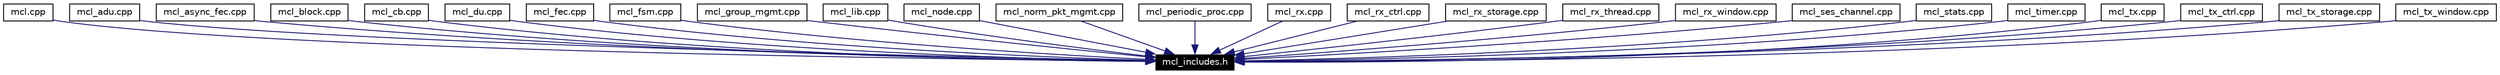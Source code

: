 digraph G
{
  edge [fontname="Helvetica",fontsize=10,labelfontname="Helvetica",labelfontsize=10];
  node [fontname="Helvetica",fontsize=10,shape=record];
  Node1195 [label="mcl_includes.h",height=0.2,width=0.4,color="white", fillcolor="black", style="filled" fontcolor="white"];
  Node1196 -> Node1195 [color="midnightblue",fontsize=10,style="solid",fontname="Helvetica"];
  Node1196 [label="mcl.cpp",height=0.2,width=0.4,color="black",URL="$mcl_8cpp.html"];
  Node1197 -> Node1195 [color="midnightblue",fontsize=10,style="solid",fontname="Helvetica"];
  Node1197 [label="mcl_adu.cpp",height=0.2,width=0.4,color="black",URL="$mcl__adu_8cpp.html"];
  Node1198 -> Node1195 [color="midnightblue",fontsize=10,style="solid",fontname="Helvetica"];
  Node1198 [label="mcl_async_fec.cpp",height=0.2,width=0.4,color="black",URL="$mcl__async__fec_8cpp.html"];
  Node1199 -> Node1195 [color="midnightblue",fontsize=10,style="solid",fontname="Helvetica"];
  Node1199 [label="mcl_block.cpp",height=0.2,width=0.4,color="black",URL="$mcl__block_8cpp.html"];
  Node1200 -> Node1195 [color="midnightblue",fontsize=10,style="solid",fontname="Helvetica"];
  Node1200 [label="mcl_cb.cpp",height=0.2,width=0.4,color="black",URL="$mcl__cb_8cpp.html"];
  Node1201 -> Node1195 [color="midnightblue",fontsize=10,style="solid",fontname="Helvetica"];
  Node1201 [label="mcl_du.cpp",height=0.2,width=0.4,color="black",URL="$mcl__du_8cpp.html"];
  Node1202 -> Node1195 [color="midnightblue",fontsize=10,style="solid",fontname="Helvetica"];
  Node1202 [label="mcl_fec.cpp",height=0.2,width=0.4,color="black",URL="$mcl__fec_8cpp.html"];
  Node1203 -> Node1195 [color="midnightblue",fontsize=10,style="solid",fontname="Helvetica"];
  Node1203 [label="mcl_fsm.cpp",height=0.2,width=0.4,color="black",URL="$mcl__fsm_8cpp.html"];
  Node1204 -> Node1195 [color="midnightblue",fontsize=10,style="solid",fontname="Helvetica"];
  Node1204 [label="mcl_group_mgmt.cpp",height=0.2,width=0.4,color="black",URL="$mcl__group__mgmt_8cpp.html"];
  Node1205 -> Node1195 [color="midnightblue",fontsize=10,style="solid",fontname="Helvetica"];
  Node1205 [label="mcl_lib.cpp",height=0.2,width=0.4,color="black",URL="$mcl__lib_8cpp.html"];
  Node1206 -> Node1195 [color="midnightblue",fontsize=10,style="solid",fontname="Helvetica"];
  Node1206 [label="mcl_node.cpp",height=0.2,width=0.4,color="black",URL="$mcl__node_8cpp.html"];
  Node1207 -> Node1195 [color="midnightblue",fontsize=10,style="solid",fontname="Helvetica"];
  Node1207 [label="mcl_norm_pkt_mgmt.cpp",height=0.2,width=0.4,color="black",URL="$mcl__norm__pkt__mgmt_8cpp.html"];
  Node1208 -> Node1195 [color="midnightblue",fontsize=10,style="solid",fontname="Helvetica"];
  Node1208 [label="mcl_periodic_proc.cpp",height=0.2,width=0.4,color="black",URL="$mcl__periodic__proc_8cpp.html"];
  Node1209 -> Node1195 [color="midnightblue",fontsize=10,style="solid",fontname="Helvetica"];
  Node1209 [label="mcl_rx.cpp",height=0.2,width=0.4,color="black",URL="$mcl__rx_8cpp.html"];
  Node1210 -> Node1195 [color="midnightblue",fontsize=10,style="solid",fontname="Helvetica"];
  Node1210 [label="mcl_rx_ctrl.cpp",height=0.2,width=0.4,color="black",URL="$mcl__rx__ctrl_8cpp.html"];
  Node1211 -> Node1195 [color="midnightblue",fontsize=10,style="solid",fontname="Helvetica"];
  Node1211 [label="mcl_rx_storage.cpp",height=0.2,width=0.4,color="black",URL="$mcl__rx__storage_8cpp.html"];
  Node1212 -> Node1195 [color="midnightblue",fontsize=10,style="solid",fontname="Helvetica"];
  Node1212 [label="mcl_rx_thread.cpp",height=0.2,width=0.4,color="black",URL="$mcl__rx__thread_8cpp.html"];
  Node1213 -> Node1195 [color="midnightblue",fontsize=10,style="solid",fontname="Helvetica"];
  Node1213 [label="mcl_rx_window.cpp",height=0.2,width=0.4,color="black",URL="$mcl__rx__window_8cpp.html"];
  Node1214 -> Node1195 [color="midnightblue",fontsize=10,style="solid",fontname="Helvetica"];
  Node1214 [label="mcl_ses_channel.cpp",height=0.2,width=0.4,color="black",URL="$mcl__ses__channel_8cpp.html"];
  Node1215 -> Node1195 [color="midnightblue",fontsize=10,style="solid",fontname="Helvetica"];
  Node1215 [label="mcl_stats.cpp",height=0.2,width=0.4,color="black",URL="$mcl__stats_8cpp.html"];
  Node1216 -> Node1195 [color="midnightblue",fontsize=10,style="solid",fontname="Helvetica"];
  Node1216 [label="mcl_timer.cpp",height=0.2,width=0.4,color="black",URL="$mcl__timer_8cpp.html"];
  Node1217 -> Node1195 [color="midnightblue",fontsize=10,style="solid",fontname="Helvetica"];
  Node1217 [label="mcl_tx.cpp",height=0.2,width=0.4,color="black",URL="$mcl__tx_8cpp.html"];
  Node1218 -> Node1195 [color="midnightblue",fontsize=10,style="solid",fontname="Helvetica"];
  Node1218 [label="mcl_tx_ctrl.cpp",height=0.2,width=0.4,color="black",URL="$mcl__tx__ctrl_8cpp.html"];
  Node1219 -> Node1195 [color="midnightblue",fontsize=10,style="solid",fontname="Helvetica"];
  Node1219 [label="mcl_tx_storage.cpp",height=0.2,width=0.4,color="black",URL="$mcl__tx__storage_8cpp.html"];
  Node1220 -> Node1195 [color="midnightblue",fontsize=10,style="solid",fontname="Helvetica"];
  Node1220 [label="mcl_tx_window.cpp",height=0.2,width=0.4,color="black",URL="$mcl__tx__window_8cpp.html"];
}
